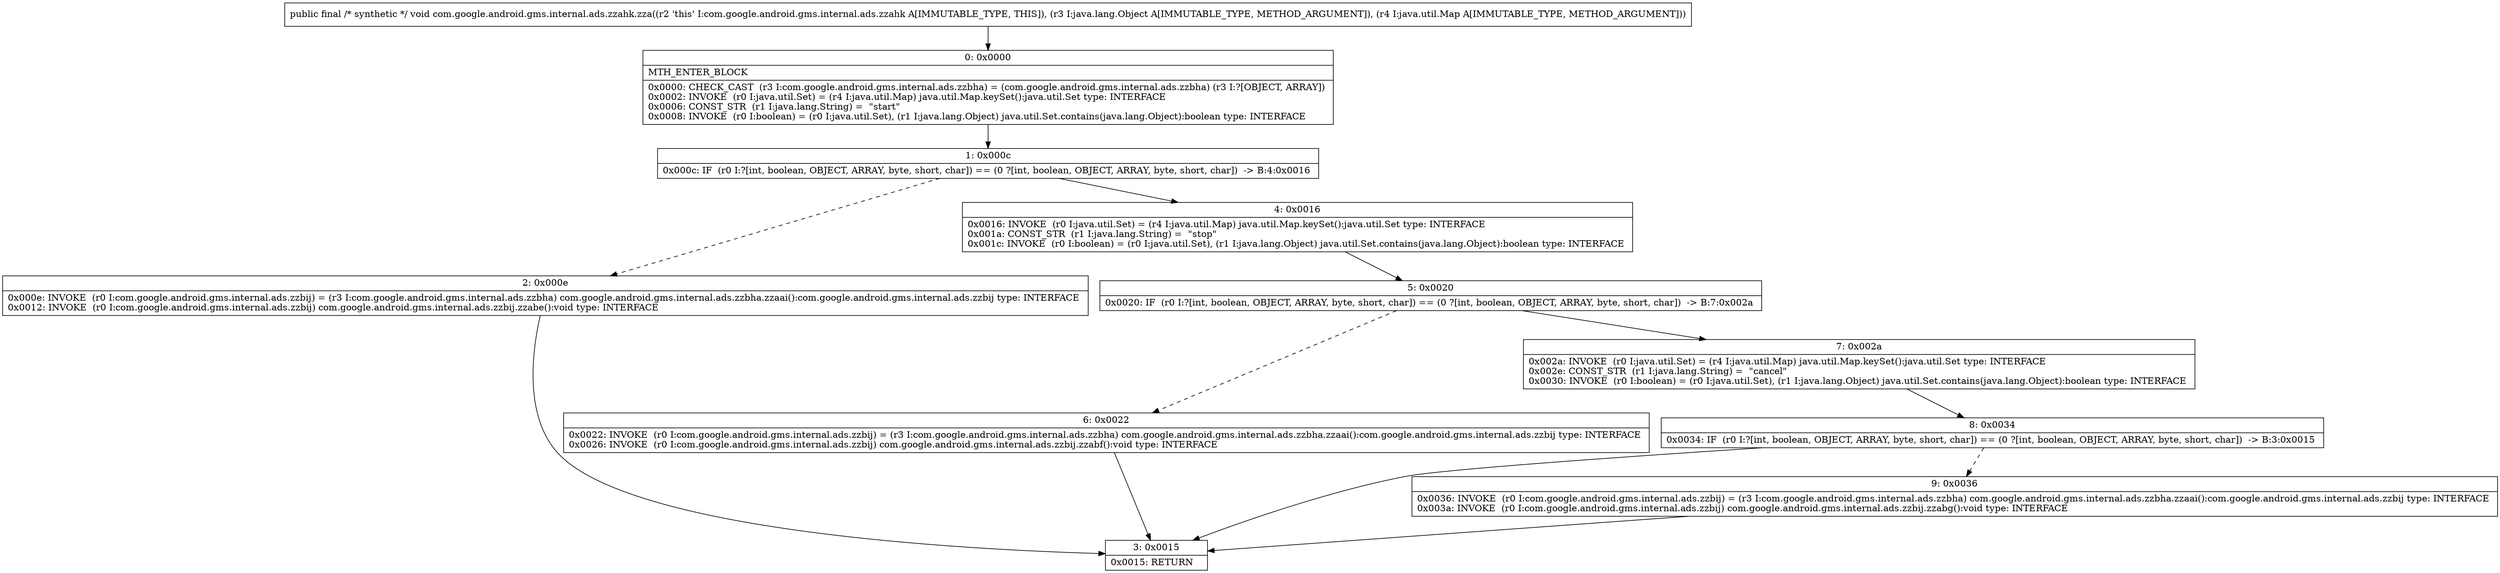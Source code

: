 digraph "CFG forcom.google.android.gms.internal.ads.zzahk.zza(Ljava\/lang\/Object;Ljava\/util\/Map;)V" {
Node_0 [shape=record,label="{0\:\ 0x0000|MTH_ENTER_BLOCK\l|0x0000: CHECK_CAST  (r3 I:com.google.android.gms.internal.ads.zzbha) = (com.google.android.gms.internal.ads.zzbha) (r3 I:?[OBJECT, ARRAY]) \l0x0002: INVOKE  (r0 I:java.util.Set) = (r4 I:java.util.Map) java.util.Map.keySet():java.util.Set type: INTERFACE \l0x0006: CONST_STR  (r1 I:java.lang.String) =  \"start\" \l0x0008: INVOKE  (r0 I:boolean) = (r0 I:java.util.Set), (r1 I:java.lang.Object) java.util.Set.contains(java.lang.Object):boolean type: INTERFACE \l}"];
Node_1 [shape=record,label="{1\:\ 0x000c|0x000c: IF  (r0 I:?[int, boolean, OBJECT, ARRAY, byte, short, char]) == (0 ?[int, boolean, OBJECT, ARRAY, byte, short, char])  \-\> B:4:0x0016 \l}"];
Node_2 [shape=record,label="{2\:\ 0x000e|0x000e: INVOKE  (r0 I:com.google.android.gms.internal.ads.zzbij) = (r3 I:com.google.android.gms.internal.ads.zzbha) com.google.android.gms.internal.ads.zzbha.zzaai():com.google.android.gms.internal.ads.zzbij type: INTERFACE \l0x0012: INVOKE  (r0 I:com.google.android.gms.internal.ads.zzbij) com.google.android.gms.internal.ads.zzbij.zzabe():void type: INTERFACE \l}"];
Node_3 [shape=record,label="{3\:\ 0x0015|0x0015: RETURN   \l}"];
Node_4 [shape=record,label="{4\:\ 0x0016|0x0016: INVOKE  (r0 I:java.util.Set) = (r4 I:java.util.Map) java.util.Map.keySet():java.util.Set type: INTERFACE \l0x001a: CONST_STR  (r1 I:java.lang.String) =  \"stop\" \l0x001c: INVOKE  (r0 I:boolean) = (r0 I:java.util.Set), (r1 I:java.lang.Object) java.util.Set.contains(java.lang.Object):boolean type: INTERFACE \l}"];
Node_5 [shape=record,label="{5\:\ 0x0020|0x0020: IF  (r0 I:?[int, boolean, OBJECT, ARRAY, byte, short, char]) == (0 ?[int, boolean, OBJECT, ARRAY, byte, short, char])  \-\> B:7:0x002a \l}"];
Node_6 [shape=record,label="{6\:\ 0x0022|0x0022: INVOKE  (r0 I:com.google.android.gms.internal.ads.zzbij) = (r3 I:com.google.android.gms.internal.ads.zzbha) com.google.android.gms.internal.ads.zzbha.zzaai():com.google.android.gms.internal.ads.zzbij type: INTERFACE \l0x0026: INVOKE  (r0 I:com.google.android.gms.internal.ads.zzbij) com.google.android.gms.internal.ads.zzbij.zzabf():void type: INTERFACE \l}"];
Node_7 [shape=record,label="{7\:\ 0x002a|0x002a: INVOKE  (r0 I:java.util.Set) = (r4 I:java.util.Map) java.util.Map.keySet():java.util.Set type: INTERFACE \l0x002e: CONST_STR  (r1 I:java.lang.String) =  \"cancel\" \l0x0030: INVOKE  (r0 I:boolean) = (r0 I:java.util.Set), (r1 I:java.lang.Object) java.util.Set.contains(java.lang.Object):boolean type: INTERFACE \l}"];
Node_8 [shape=record,label="{8\:\ 0x0034|0x0034: IF  (r0 I:?[int, boolean, OBJECT, ARRAY, byte, short, char]) == (0 ?[int, boolean, OBJECT, ARRAY, byte, short, char])  \-\> B:3:0x0015 \l}"];
Node_9 [shape=record,label="{9\:\ 0x0036|0x0036: INVOKE  (r0 I:com.google.android.gms.internal.ads.zzbij) = (r3 I:com.google.android.gms.internal.ads.zzbha) com.google.android.gms.internal.ads.zzbha.zzaai():com.google.android.gms.internal.ads.zzbij type: INTERFACE \l0x003a: INVOKE  (r0 I:com.google.android.gms.internal.ads.zzbij) com.google.android.gms.internal.ads.zzbij.zzabg():void type: INTERFACE \l}"];
MethodNode[shape=record,label="{public final \/* synthetic *\/ void com.google.android.gms.internal.ads.zzahk.zza((r2 'this' I:com.google.android.gms.internal.ads.zzahk A[IMMUTABLE_TYPE, THIS]), (r3 I:java.lang.Object A[IMMUTABLE_TYPE, METHOD_ARGUMENT]), (r4 I:java.util.Map A[IMMUTABLE_TYPE, METHOD_ARGUMENT])) }"];
MethodNode -> Node_0;
Node_0 -> Node_1;
Node_1 -> Node_2[style=dashed];
Node_1 -> Node_4;
Node_2 -> Node_3;
Node_4 -> Node_5;
Node_5 -> Node_6[style=dashed];
Node_5 -> Node_7;
Node_6 -> Node_3;
Node_7 -> Node_8;
Node_8 -> Node_3;
Node_8 -> Node_9[style=dashed];
Node_9 -> Node_3;
}

